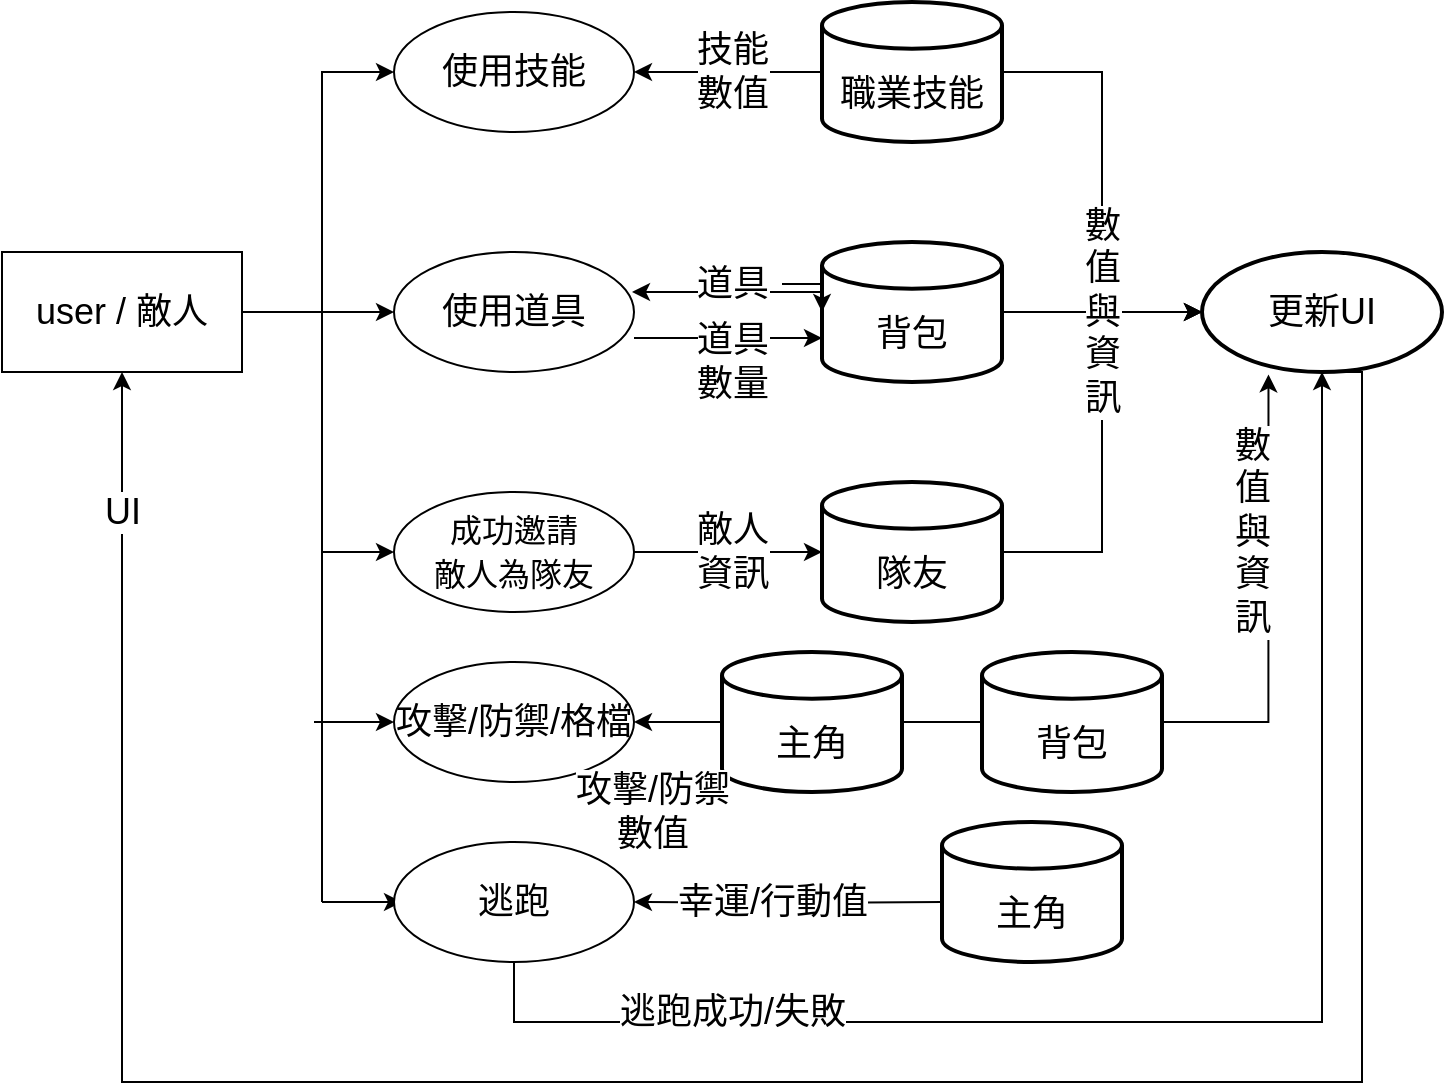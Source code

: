 <mxfile version="18.1.3" type="github"><diagram name="Copy of battle" id="trKYm5ghKFJOcK6tsV4a"><mxGraphModel dx="1038" dy="579" grid="1" gridSize="10" guides="1" tooltips="1" connect="1" arrows="1" fold="1" page="1" pageScale="1" pageWidth="1654" pageHeight="1169" math="0" shadow="0"><root><mxCell id="0H1nAe8jeXSoN0RtCLYn-0"/><mxCell id="0H1nAe8jeXSoN0RtCLYn-1" parent="0H1nAe8jeXSoN0RtCLYn-0"/><mxCell id="0H1nAe8jeXSoN0RtCLYn-37" style="edgeStyle=orthogonalEdgeStyle;rounded=0;orthogonalLoop=1;jettySize=auto;html=1;exitX=1;exitY=0.5;exitDx=0;exitDy=0;entryX=0;entryY=0.5;entryDx=0;entryDy=0;fontSize=16;" parent="0H1nAe8jeXSoN0RtCLYn-1" source="0H1nAe8jeXSoN0RtCLYn-40" target="0H1nAe8jeXSoN0RtCLYn-51" edge="1"><mxGeometry relative="1" as="geometry"><Array as="points"><mxPoint x="560" y="415"/><mxPoint x="560" y="295"/></Array></mxGeometry></mxCell><mxCell id="0H1nAe8jeXSoN0RtCLYn-38" style="edgeStyle=orthogonalEdgeStyle;rounded=0;orthogonalLoop=1;jettySize=auto;html=1;exitX=1;exitY=0.5;exitDx=0;exitDy=0;entryX=0;entryY=0.5;entryDx=0;entryDy=0;fontSize=16;" parent="0H1nAe8jeXSoN0RtCLYn-1" source="0H1nAe8jeXSoN0RtCLYn-40" target="0H1nAe8jeXSoN0RtCLYn-53" edge="1"><mxGeometry relative="1" as="geometry"/></mxCell><mxCell id="0H1nAe8jeXSoN0RtCLYn-39" style="edgeStyle=orthogonalEdgeStyle;rounded=0;orthogonalLoop=1;jettySize=auto;html=1;exitX=1;exitY=0.5;exitDx=0;exitDy=0;entryX=0;entryY=0.5;entryDx=0;entryDy=0;fontSize=16;" parent="0H1nAe8jeXSoN0RtCLYn-1" source="0H1nAe8jeXSoN0RtCLYn-40" target="0H1nAe8jeXSoN0RtCLYn-50" edge="1"><mxGeometry relative="1" as="geometry"><Array as="points"><mxPoint x="560" y="415"/><mxPoint x="560" y="535"/></Array></mxGeometry></mxCell><mxCell id="0H1nAe8jeXSoN0RtCLYn-40" value="user / 敵人" style="rounded=0;whiteSpace=wrap;html=1;labelBorderColor=none;fontSize=18;" parent="0H1nAe8jeXSoN0RtCLYn-1" vertex="1"><mxGeometry x="400" y="385" width="120" height="60" as="geometry"/></mxCell><mxCell id="0H1nAe8jeXSoN0RtCLYn-41" style="edgeStyle=orthogonalEdgeStyle;rounded=0;orthogonalLoop=1;jettySize=auto;html=1;exitX=0;exitY=0.5;exitDx=0;exitDy=0;exitPerimeter=0;entryX=1;entryY=0.5;entryDx=0;entryDy=0;fontSize=16;" parent="0H1nAe8jeXSoN0RtCLYn-1" source="0H1nAe8jeXSoN0RtCLYn-43" target="0H1nAe8jeXSoN0RtCLYn-51" edge="1"><mxGeometry relative="1" as="geometry"/></mxCell><mxCell id="0H1nAe8jeXSoN0RtCLYn-42" style="edgeStyle=orthogonalEdgeStyle;rounded=0;orthogonalLoop=1;jettySize=auto;html=1;exitX=1;exitY=0.5;exitDx=0;exitDy=0;exitPerimeter=0;entryX=0;entryY=0.5;entryDx=0;entryDy=0;" parent="0H1nAe8jeXSoN0RtCLYn-1" source="0H1nAe8jeXSoN0RtCLYn-43" target="0H1nAe8jeXSoN0RtCLYn-59" edge="1"><mxGeometry relative="1" as="geometry"/></mxCell><mxCell id="0H1nAe8jeXSoN0RtCLYn-43" value="&lt;br&gt;職業技能" style="strokeWidth=2;html=1;shape=mxgraph.flowchart.database;whiteSpace=wrap;fontSize=18;" parent="0H1nAe8jeXSoN0RtCLYn-1" vertex="1"><mxGeometry x="810" y="260" width="90" height="70" as="geometry"/></mxCell><mxCell id="0H1nAe8jeXSoN0RtCLYn-44" style="edgeStyle=orthogonalEdgeStyle;rounded=0;orthogonalLoop=1;jettySize=auto;html=1;exitX=0;exitY=0.5;exitDx=0;exitDy=0;exitPerimeter=0;entryX=1;entryY=0.5;entryDx=0;entryDy=0;fontSize=16;" parent="0H1nAe8jeXSoN0RtCLYn-1" edge="1"><mxGeometry relative="1" as="geometry"><mxPoint x="809" y="405" as="sourcePoint"/><mxPoint x="715" y="405" as="targetPoint"/></mxGeometry></mxCell><mxCell id="0H1nAe8jeXSoN0RtCLYn-45" style="edgeStyle=orthogonalEdgeStyle;rounded=0;orthogonalLoop=1;jettySize=auto;html=1;exitX=1;exitY=0.5;exitDx=0;exitDy=0;exitPerimeter=0;entryX=0;entryY=0.5;entryDx=0;entryDy=0;" parent="0H1nAe8jeXSoN0RtCLYn-1" source="0H1nAe8jeXSoN0RtCLYn-46" target="0H1nAe8jeXSoN0RtCLYn-59" edge="1"><mxGeometry relative="1" as="geometry"/></mxCell><mxCell id="0H1nAe8jeXSoN0RtCLYn-46" value="&lt;br&gt;背包" style="strokeWidth=2;html=1;shape=mxgraph.flowchart.database;whiteSpace=wrap;fontSize=18;" parent="0H1nAe8jeXSoN0RtCLYn-1" vertex="1"><mxGeometry x="810" y="380" width="90" height="70" as="geometry"/></mxCell><mxCell id="0H1nAe8jeXSoN0RtCLYn-47" value="技能&lt;br&gt;數值" style="text;html=1;align=center;verticalAlign=middle;resizable=0;points=[];autosize=1;strokeColor=none;fillColor=none;fontSize=18;labelBackgroundColor=default;" parent="0H1nAe8jeXSoN0RtCLYn-1" vertex="1"><mxGeometry x="740" y="270" width="50" height="50" as="geometry"/></mxCell><mxCell id="Vuwowr7IK2e8kgyZSnTB-20" value="" style="edgeStyle=orthogonalEdgeStyle;rounded=0;orthogonalLoop=1;jettySize=auto;html=1;" edge="1" parent="0H1nAe8jeXSoN0RtCLYn-1" source="0H1nAe8jeXSoN0RtCLYn-48" target="0H1nAe8jeXSoN0RtCLYn-46"><mxGeometry relative="1" as="geometry"/></mxCell><mxCell id="0H1nAe8jeXSoN0RtCLYn-48" value="道具" style="text;html=1;align=center;verticalAlign=middle;resizable=0;points=[];autosize=1;strokeColor=none;fillColor=none;fontSize=18;labelBackgroundColor=default;" parent="0H1nAe8jeXSoN0RtCLYn-1" vertex="1"><mxGeometry x="740" y="386" width="50" height="30" as="geometry"/></mxCell><mxCell id="0H1nAe8jeXSoN0RtCLYn-49" style="edgeStyle=orthogonalEdgeStyle;rounded=0;orthogonalLoop=1;jettySize=auto;html=1;exitX=1;exitY=0.5;exitDx=0;exitDy=0;entryX=0;entryY=0.5;entryDx=0;entryDy=0;entryPerimeter=0;fontSize=16;" parent="0H1nAe8jeXSoN0RtCLYn-1" source="0H1nAe8jeXSoN0RtCLYn-50" target="0H1nAe8jeXSoN0RtCLYn-56" edge="1"><mxGeometry relative="1" as="geometry"/></mxCell><mxCell id="0H1nAe8jeXSoN0RtCLYn-50" value="&lt;font style=&quot;font-size: 16px;&quot;&gt;成功邀請&lt;br&gt;敵人為隊友&lt;/font&gt;" style="ellipse;whiteSpace=wrap;html=1;fontSize=18;rounded=0;labelBorderColor=none;" parent="0H1nAe8jeXSoN0RtCLYn-1" vertex="1"><mxGeometry x="596" y="505" width="120" height="60" as="geometry"/></mxCell><mxCell id="0H1nAe8jeXSoN0RtCLYn-51" value="&lt;span style=&quot;&quot;&gt;使用技能&lt;/span&gt;" style="ellipse;whiteSpace=wrap;html=1;fontSize=18;rounded=0;labelBorderColor=none;" parent="0H1nAe8jeXSoN0RtCLYn-1" vertex="1"><mxGeometry x="596" y="265" width="120" height="60" as="geometry"/></mxCell><mxCell id="0H1nAe8jeXSoN0RtCLYn-52" style="edgeStyle=orthogonalEdgeStyle;rounded=0;orthogonalLoop=1;jettySize=auto;html=1;exitX=1;exitY=0.5;exitDx=0;exitDy=0;entryX=0;entryY=0.5;entryDx=0;entryDy=0;entryPerimeter=0;fontSize=16;" parent="0H1nAe8jeXSoN0RtCLYn-1" edge="1"><mxGeometry relative="1" as="geometry"><mxPoint x="716" y="428" as="sourcePoint"/><mxPoint x="810" y="428" as="targetPoint"/></mxGeometry></mxCell><mxCell id="0H1nAe8jeXSoN0RtCLYn-53" value="&lt;span style=&quot;&quot;&gt;使用道具&lt;/span&gt;" style="ellipse;whiteSpace=wrap;html=1;fontSize=18;rounded=0;labelBorderColor=none;" parent="0H1nAe8jeXSoN0RtCLYn-1" vertex="1"><mxGeometry x="596" y="385" width="120" height="60" as="geometry"/></mxCell><mxCell id="0H1nAe8jeXSoN0RtCLYn-54" value="道具&lt;br&gt;數量" style="text;html=1;align=center;verticalAlign=middle;resizable=0;points=[];autosize=1;strokeColor=none;fillColor=none;fontSize=18;labelBackgroundColor=default;" parent="0H1nAe8jeXSoN0RtCLYn-1" vertex="1"><mxGeometry x="740" y="415" width="50" height="50" as="geometry"/></mxCell><mxCell id="0H1nAe8jeXSoN0RtCLYn-55" style="edgeStyle=orthogonalEdgeStyle;rounded=0;orthogonalLoop=1;jettySize=auto;html=1;exitX=1;exitY=0.5;exitDx=0;exitDy=0;exitPerimeter=0;entryX=0;entryY=0.5;entryDx=0;entryDy=0;" parent="0H1nAe8jeXSoN0RtCLYn-1" source="0H1nAe8jeXSoN0RtCLYn-56" target="0H1nAe8jeXSoN0RtCLYn-59" edge="1"><mxGeometry relative="1" as="geometry"/></mxCell><mxCell id="0H1nAe8jeXSoN0RtCLYn-56" value="&lt;br&gt;隊友" style="strokeWidth=2;html=1;shape=mxgraph.flowchart.database;whiteSpace=wrap;fontSize=18;" parent="0H1nAe8jeXSoN0RtCLYn-1" vertex="1"><mxGeometry x="810" y="500" width="90" height="70" as="geometry"/></mxCell><mxCell id="0H1nAe8jeXSoN0RtCLYn-57" value="&lt;font style=&quot;font-size: 18px;&quot;&gt;敵人&lt;br&gt;資訊&lt;/font&gt;" style="text;html=1;align=center;verticalAlign=middle;resizable=0;points=[];autosize=1;strokeColor=none;fillColor=none;fontSize=16;labelBackgroundColor=default;" parent="0H1nAe8jeXSoN0RtCLYn-1" vertex="1"><mxGeometry x="740" y="510" width="50" height="50" as="geometry"/></mxCell><mxCell id="0H1nAe8jeXSoN0RtCLYn-58" style="edgeStyle=orthogonalEdgeStyle;rounded=0;orthogonalLoop=1;jettySize=auto;html=1;exitX=0.5;exitY=1;exitDx=0;exitDy=0;entryX=0.5;entryY=1;entryDx=0;entryDy=0;fontSize=18;startArrow=none;" parent="0H1nAe8jeXSoN0RtCLYn-1" source="0H1nAe8jeXSoN0RtCLYn-61" target="0H1nAe8jeXSoN0RtCLYn-40" edge="1"><mxGeometry relative="1" as="geometry"><Array as="points"><mxPoint x="460" y="515"/><mxPoint x="460" y="515"/></Array></mxGeometry></mxCell><mxCell id="0H1nAe8jeXSoN0RtCLYn-59" value="更新UI" style="ellipse;whiteSpace=wrap;html=1;fontSize=18;strokeWidth=2;" parent="0H1nAe8jeXSoN0RtCLYn-1" vertex="1"><mxGeometry x="1000" y="385" width="120" height="60" as="geometry"/></mxCell><mxCell id="0H1nAe8jeXSoN0RtCLYn-60" value="數&lt;br&gt;值&lt;br&gt;與&lt;br&gt;資&lt;br&gt;訊" style="text;html=1;align=center;verticalAlign=middle;resizable=0;points=[];autosize=1;strokeColor=none;fillColor=none;fontSize=18;labelBackgroundColor=default;" parent="0H1nAe8jeXSoN0RtCLYn-1" vertex="1"><mxGeometry x="935" y="355" width="30" height="120" as="geometry"/></mxCell><mxCell id="0H1nAe8jeXSoN0RtCLYn-61" value="UI" style="text;html=1;align=center;verticalAlign=middle;resizable=0;points=[];autosize=1;strokeColor=none;fillColor=none;fontSize=18;labelBackgroundColor=default;" parent="0H1nAe8jeXSoN0RtCLYn-1" vertex="1"><mxGeometry x="445" y="500" width="30" height="30" as="geometry"/></mxCell><mxCell id="0H1nAe8jeXSoN0RtCLYn-62" value="" style="edgeStyle=orthogonalEdgeStyle;rounded=0;orthogonalLoop=1;jettySize=auto;html=1;exitX=0.5;exitY=1;exitDx=0;exitDy=0;entryX=0.5;entryY=1;entryDx=0;entryDy=0;fontSize=18;endArrow=none;" parent="0H1nAe8jeXSoN0RtCLYn-1" source="0H1nAe8jeXSoN0RtCLYn-59" target="0H1nAe8jeXSoN0RtCLYn-61" edge="1"><mxGeometry relative="1" as="geometry"><mxPoint x="1240" y="446" as="sourcePoint"/><mxPoint x="460" y="445" as="targetPoint"/><Array as="points"><mxPoint x="1080" y="445"/><mxPoint x="1080" y="800"/><mxPoint x="460" y="800"/></Array></mxGeometry></mxCell><mxCell id="Vuwowr7IK2e8kgyZSnTB-2" value="攻擊/防禦/格檔" style="ellipse;whiteSpace=wrap;html=1;fontSize=18;rounded=0;labelBorderColor=none;" vertex="1" parent="0H1nAe8jeXSoN0RtCLYn-1"><mxGeometry x="596" y="590" width="120" height="60" as="geometry"/></mxCell><mxCell id="Vuwowr7IK2e8kgyZSnTB-3" value="" style="endArrow=none;html=1;rounded=0;" edge="1" parent="0H1nAe8jeXSoN0RtCLYn-1"><mxGeometry width="50" height="50" relative="1" as="geometry"><mxPoint x="560" y="620" as="sourcePoint"/><mxPoint x="560" y="530" as="targetPoint"/><Array as="points"/></mxGeometry></mxCell><mxCell id="Vuwowr7IK2e8kgyZSnTB-31" style="edgeStyle=orthogonalEdgeStyle;rounded=0;orthogonalLoop=1;jettySize=auto;html=1;exitX=0;exitY=0.5;exitDx=0;exitDy=0;exitPerimeter=0;entryX=1;entryY=0.5;entryDx=0;entryDy=0;" edge="1" parent="0H1nAe8jeXSoN0RtCLYn-1" source="Vuwowr7IK2e8kgyZSnTB-5" target="Vuwowr7IK2e8kgyZSnTB-2"><mxGeometry relative="1" as="geometry"/></mxCell><mxCell id="Vuwowr7IK2e8kgyZSnTB-5" value="&lt;br&gt;主角" style="strokeWidth=2;html=1;shape=mxgraph.flowchart.database;whiteSpace=wrap;fontSize=18;" vertex="1" parent="0H1nAe8jeXSoN0RtCLYn-1"><mxGeometry x="760" y="585" width="90" height="70" as="geometry"/></mxCell><mxCell id="Vuwowr7IK2e8kgyZSnTB-11" style="edgeStyle=orthogonalEdgeStyle;rounded=0;orthogonalLoop=1;jettySize=auto;html=1;entryX=0.277;entryY=1.02;entryDx=0;entryDy=0;entryPerimeter=0;" edge="1" parent="0H1nAe8jeXSoN0RtCLYn-1" source="Vuwowr7IK2e8kgyZSnTB-9" target="0H1nAe8jeXSoN0RtCLYn-59"><mxGeometry relative="1" as="geometry"/></mxCell><mxCell id="Vuwowr7IK2e8kgyZSnTB-9" value="&lt;br&gt;背包" style="strokeWidth=2;html=1;shape=mxgraph.flowchart.database;whiteSpace=wrap;fontSize=18;" vertex="1" parent="0H1nAe8jeXSoN0RtCLYn-1"><mxGeometry x="890" y="585" width="90" height="70" as="geometry"/></mxCell><mxCell id="Vuwowr7IK2e8kgyZSnTB-10" value="" style="endArrow=none;html=1;rounded=0;entryX=0;entryY=0.5;entryDx=0;entryDy=0;entryPerimeter=0;exitX=1;exitY=0.5;exitDx=0;exitDy=0;exitPerimeter=0;" edge="1" parent="0H1nAe8jeXSoN0RtCLYn-1" source="Vuwowr7IK2e8kgyZSnTB-5" target="Vuwowr7IK2e8kgyZSnTB-9"><mxGeometry width="50" height="50" relative="1" as="geometry"><mxPoint x="600" y="560" as="sourcePoint"/><mxPoint x="650" y="510" as="targetPoint"/></mxGeometry></mxCell><mxCell id="Vuwowr7IK2e8kgyZSnTB-12" value="數&lt;br&gt;值&lt;br&gt;與&lt;br&gt;資&lt;br&gt;訊" style="text;html=1;align=center;verticalAlign=middle;resizable=0;points=[];autosize=1;strokeColor=none;fillColor=none;fontSize=18;labelBackgroundColor=default;" vertex="1" parent="0H1nAe8jeXSoN0RtCLYn-1"><mxGeometry x="1010" y="465" width="30" height="120" as="geometry"/></mxCell><mxCell id="Vuwowr7IK2e8kgyZSnTB-13" value="&lt;span style=&quot;font-size: 18px;&quot;&gt;攻擊/防禦&lt;br&gt;數值&lt;/span&gt;" style="text;html=1;align=center;verticalAlign=middle;resizable=0;points=[];autosize=1;strokeColor=none;fillColor=none;fontSize=16;labelBackgroundColor=default;" vertex="1" parent="0H1nAe8jeXSoN0RtCLYn-1"><mxGeometry x="680" y="640" width="90" height="50" as="geometry"/></mxCell><mxCell id="Vuwowr7IK2e8kgyZSnTB-14" value="" style="endArrow=none;html=1;rounded=0;" edge="1" parent="0H1nAe8jeXSoN0RtCLYn-1"><mxGeometry width="50" height="50" relative="1" as="geometry"><mxPoint x="560" y="710" as="sourcePoint"/><mxPoint x="560" y="620" as="targetPoint"/><Array as="points"/></mxGeometry></mxCell><mxCell id="Vuwowr7IK2e8kgyZSnTB-15" value="" style="endArrow=classic;html=1;rounded=0;" edge="1" parent="0H1nAe8jeXSoN0RtCLYn-1"><mxGeometry width="50" height="50" relative="1" as="geometry"><mxPoint x="560" y="710" as="sourcePoint"/><mxPoint x="600" y="710" as="targetPoint"/></mxGeometry></mxCell><mxCell id="Vuwowr7IK2e8kgyZSnTB-16" value="" style="endArrow=classic;html=1;rounded=0;" edge="1" parent="0H1nAe8jeXSoN0RtCLYn-1"><mxGeometry width="50" height="50" relative="1" as="geometry"><mxPoint x="556" y="620" as="sourcePoint"/><mxPoint x="596" y="620" as="targetPoint"/></mxGeometry></mxCell><mxCell id="Vuwowr7IK2e8kgyZSnTB-26" style="edgeStyle=orthogonalEdgeStyle;rounded=0;orthogonalLoop=1;jettySize=auto;html=1;exitX=0.5;exitY=1;exitDx=0;exitDy=0;" edge="1" parent="0H1nAe8jeXSoN0RtCLYn-1" source="Vuwowr7IK2e8kgyZSnTB-17" target="0H1nAe8jeXSoN0RtCLYn-59"><mxGeometry relative="1" as="geometry"><Array as="points"><mxPoint x="656" y="770"/><mxPoint x="1060" y="770"/></Array></mxGeometry></mxCell><mxCell id="Vuwowr7IK2e8kgyZSnTB-17" value="逃跑" style="ellipse;whiteSpace=wrap;html=1;fontSize=18;rounded=0;labelBorderColor=none;" vertex="1" parent="0H1nAe8jeXSoN0RtCLYn-1"><mxGeometry x="596" y="680" width="120" height="60" as="geometry"/></mxCell><mxCell id="Vuwowr7IK2e8kgyZSnTB-19" value="&lt;br&gt;主角" style="strokeWidth=2;html=1;shape=mxgraph.flowchart.database;whiteSpace=wrap;fontSize=18;" vertex="1" parent="0H1nAe8jeXSoN0RtCLYn-1"><mxGeometry x="870" y="670" width="90" height="70" as="geometry"/></mxCell><mxCell id="Vuwowr7IK2e8kgyZSnTB-21" style="edgeStyle=orthogonalEdgeStyle;rounded=0;orthogonalLoop=1;jettySize=auto;html=1;entryX=1;entryY=0.5;entryDx=0;entryDy=0;fontSize=16;" edge="1" parent="0H1nAe8jeXSoN0RtCLYn-1" target="Vuwowr7IK2e8kgyZSnTB-17"><mxGeometry relative="1" as="geometry"><mxPoint x="870" y="710" as="sourcePoint"/><mxPoint x="726" y="709.5" as="targetPoint"/><Array as="points"/></mxGeometry></mxCell><mxCell id="Vuwowr7IK2e8kgyZSnTB-22" value="&lt;span style=&quot;font-size: 18px;&quot;&gt;幸運/行動值&lt;/span&gt;" style="text;html=1;align=center;verticalAlign=middle;resizable=0;points=[];autosize=1;strokeColor=none;fillColor=none;fontSize=16;labelBackgroundColor=default;" vertex="1" parent="0H1nAe8jeXSoN0RtCLYn-1"><mxGeometry x="730" y="695" width="110" height="30" as="geometry"/></mxCell><mxCell id="Vuwowr7IK2e8kgyZSnTB-27" value="&lt;span style=&quot;font-size: 18px;&quot;&gt;逃跑成功/失敗&lt;/span&gt;" style="text;html=1;align=center;verticalAlign=middle;resizable=0;points=[];autosize=1;strokeColor=none;fillColor=none;fontSize=16;labelBackgroundColor=default;" vertex="1" parent="0H1nAe8jeXSoN0RtCLYn-1"><mxGeometry x="700" y="750" width="130" height="30" as="geometry"/></mxCell></root></mxGraphModel></diagram></mxfile>